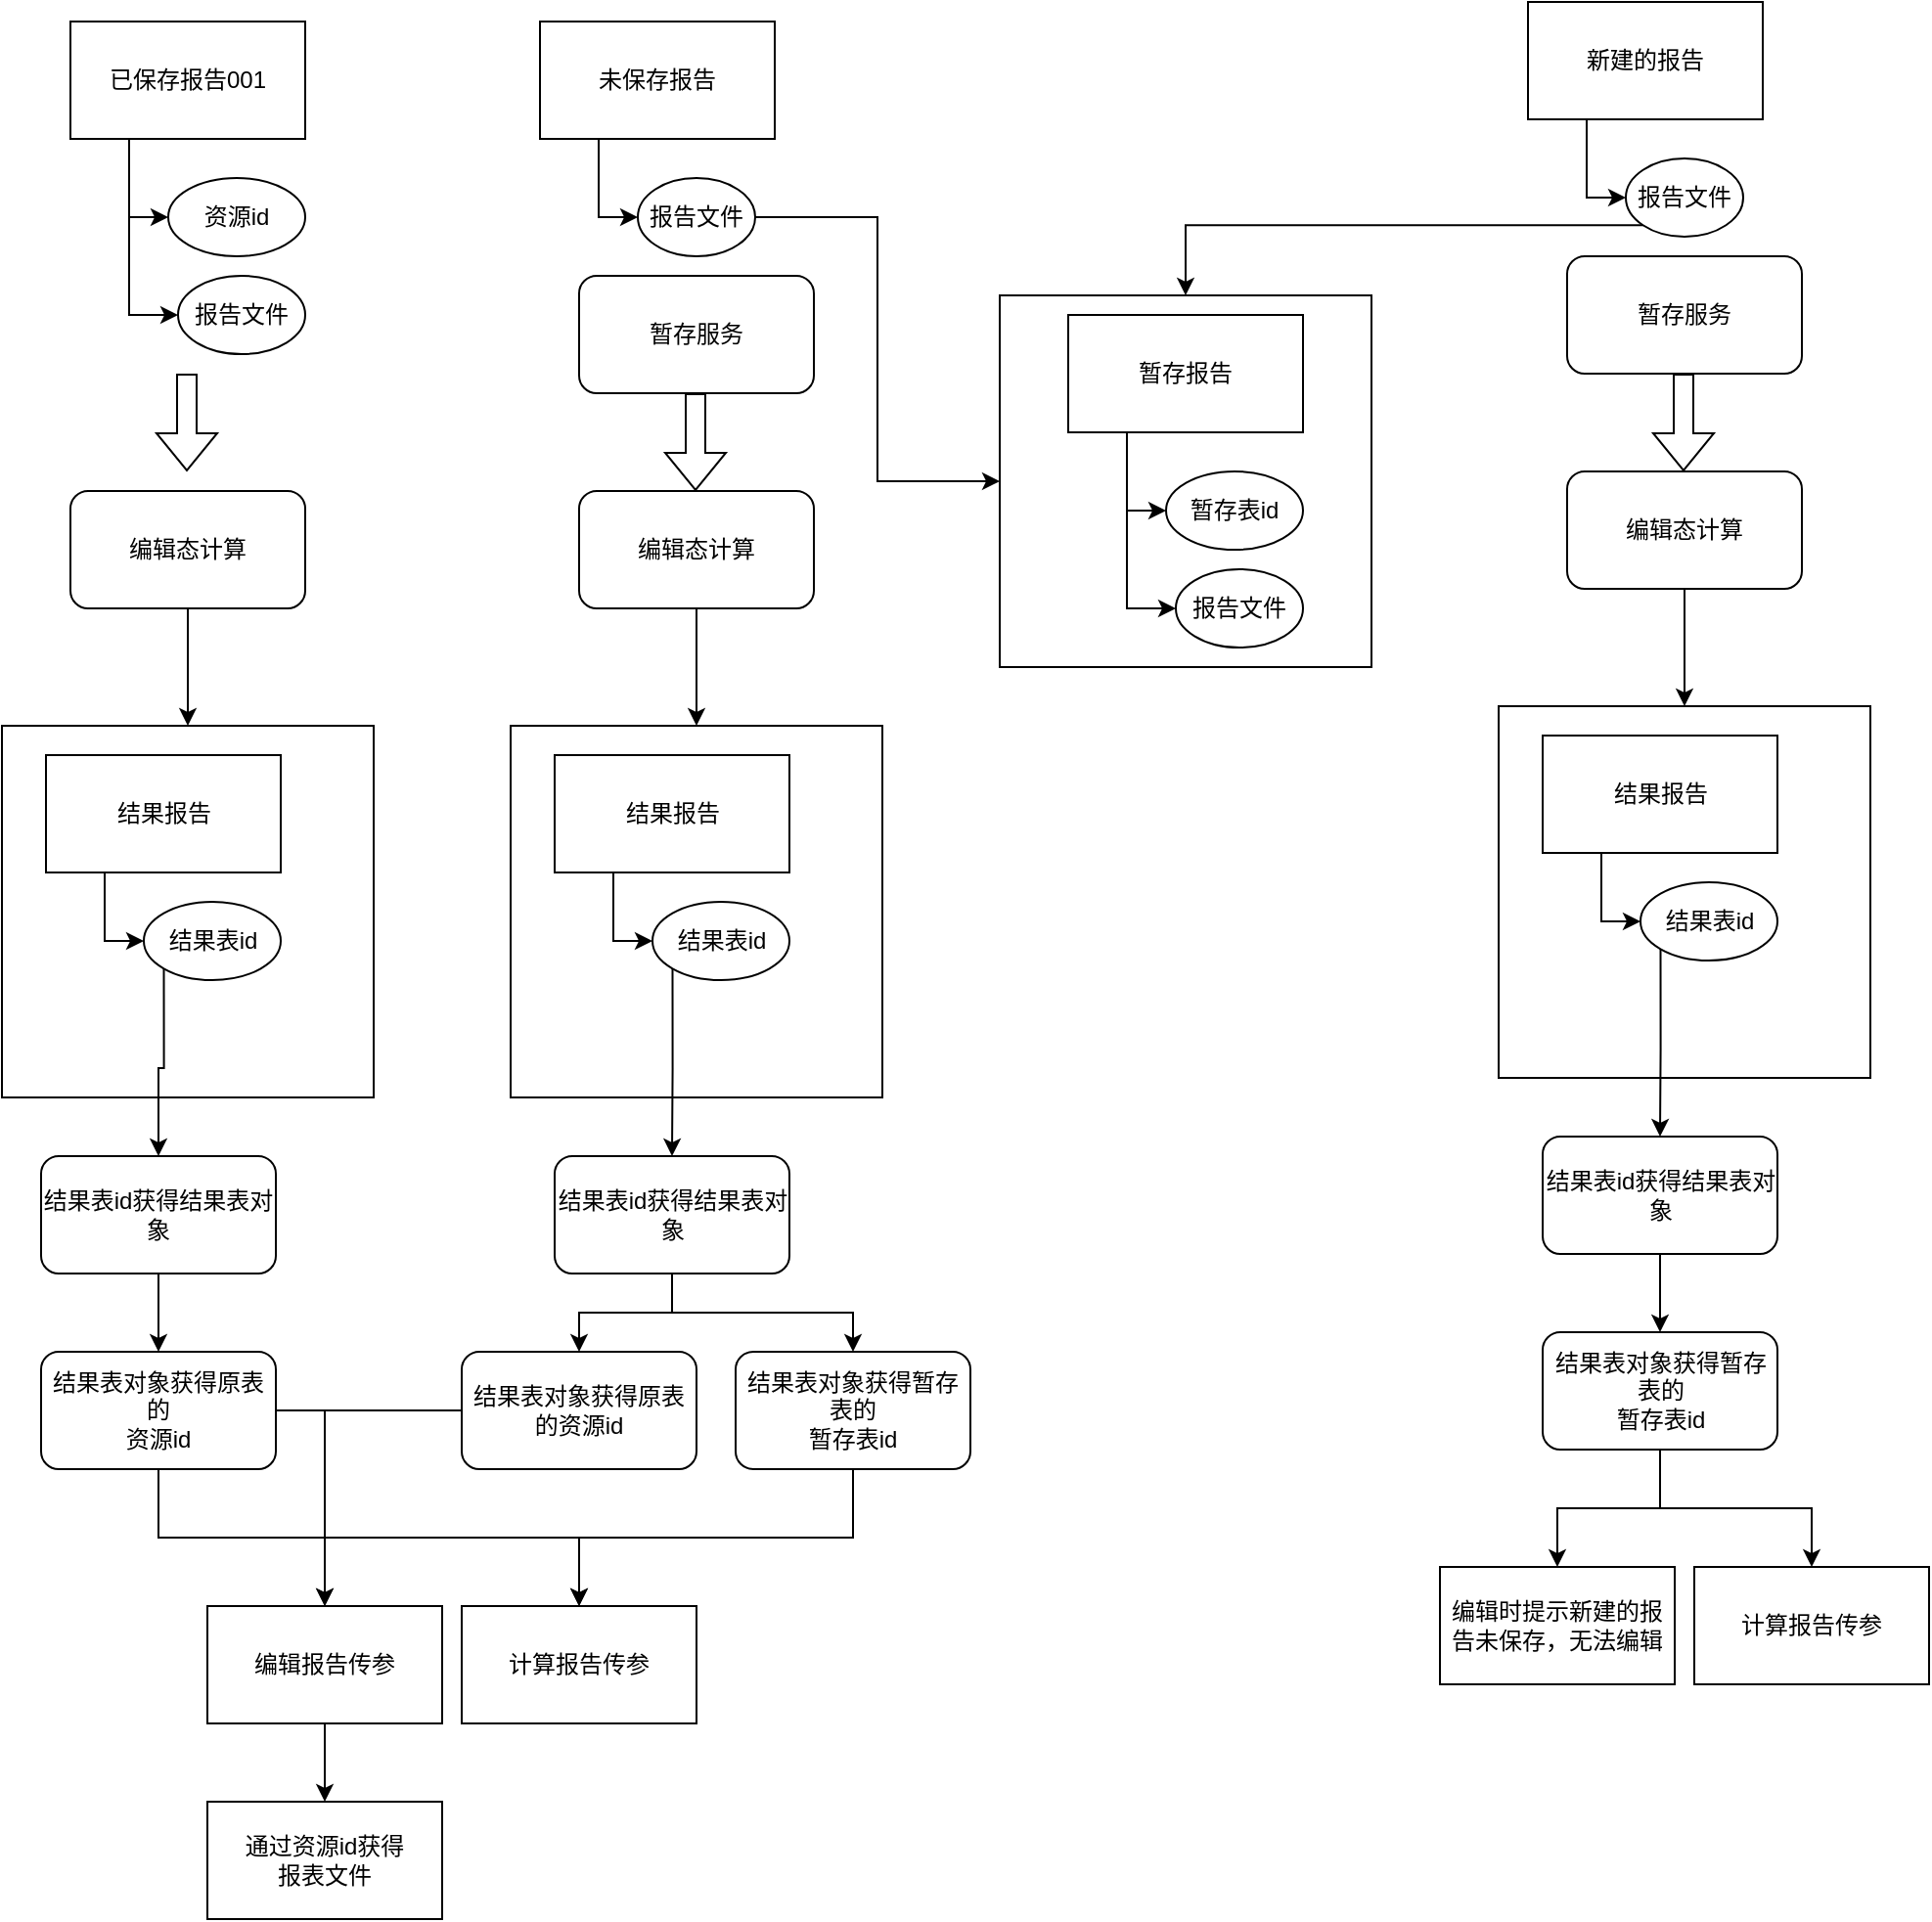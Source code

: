 <mxfile version="16.1.4" type="github">
  <diagram id="F0GN8qdKc0MtG5rQkF3G" name="第 1 页">
    <mxGraphModel dx="1673" dy="896" grid="1" gridSize="10" guides="1" tooltips="1" connect="1" arrows="1" fold="1" page="1" pageScale="1" pageWidth="3300" pageHeight="4681" math="0" shadow="0">
      <root>
        <mxCell id="0" />
        <mxCell id="1" parent="0" />
        <mxCell id="o10ZMcA5xNaD1vnkJLwF-6" style="edgeStyle=orthogonalEdgeStyle;rounded=0;orthogonalLoop=1;jettySize=auto;html=1;exitX=0.25;exitY=1;exitDx=0;exitDy=0;entryX=0;entryY=0.5;entryDx=0;entryDy=0;" edge="1" parent="1" source="o10ZMcA5xNaD1vnkJLwF-1" target="o10ZMcA5xNaD1vnkJLwF-5">
          <mxGeometry relative="1" as="geometry" />
        </mxCell>
        <mxCell id="o10ZMcA5xNaD1vnkJLwF-10" style="edgeStyle=orthogonalEdgeStyle;rounded=0;orthogonalLoop=1;jettySize=auto;html=1;exitX=0.25;exitY=1;exitDx=0;exitDy=0;entryX=0;entryY=0.5;entryDx=0;entryDy=0;" edge="1" parent="1" source="o10ZMcA5xNaD1vnkJLwF-1" target="o10ZMcA5xNaD1vnkJLwF-9">
          <mxGeometry relative="1" as="geometry" />
        </mxCell>
        <mxCell id="o10ZMcA5xNaD1vnkJLwF-1" value="已保存报告001" style="rounded=0;whiteSpace=wrap;html=1;" vertex="1" parent="1">
          <mxGeometry x="480" y="100" width="120" height="60" as="geometry" />
        </mxCell>
        <mxCell id="o10ZMcA5xNaD1vnkJLwF-8" style="edgeStyle=orthogonalEdgeStyle;rounded=0;orthogonalLoop=1;jettySize=auto;html=1;exitX=0.25;exitY=1;exitDx=0;exitDy=0;entryX=0;entryY=0.5;entryDx=0;entryDy=0;" edge="1" parent="1" source="o10ZMcA5xNaD1vnkJLwF-2" target="o10ZMcA5xNaD1vnkJLwF-7">
          <mxGeometry relative="1" as="geometry" />
        </mxCell>
        <mxCell id="o10ZMcA5xNaD1vnkJLwF-2" value="未保存报告" style="rounded=0;whiteSpace=wrap;html=1;" vertex="1" parent="1">
          <mxGeometry x="720" y="100" width="120" height="60" as="geometry" />
        </mxCell>
        <mxCell id="o10ZMcA5xNaD1vnkJLwF-5" value="资源id" style="ellipse;whiteSpace=wrap;html=1;" vertex="1" parent="1">
          <mxGeometry x="530" y="180" width="70" height="40" as="geometry" />
        </mxCell>
        <mxCell id="o10ZMcA5xNaD1vnkJLwF-7" value="报告文件" style="ellipse;whiteSpace=wrap;html=1;" vertex="1" parent="1">
          <mxGeometry x="770" y="180" width="60" height="40" as="geometry" />
        </mxCell>
        <mxCell id="o10ZMcA5xNaD1vnkJLwF-9" value="报告文件" style="ellipse;whiteSpace=wrap;html=1;" vertex="1" parent="1">
          <mxGeometry x="535" y="230" width="65" height="40" as="geometry" />
        </mxCell>
        <mxCell id="o10ZMcA5xNaD1vnkJLwF-12" value="" style="shape=flexArrow;endArrow=classic;html=1;rounded=0;" edge="1" parent="1">
          <mxGeometry width="50" height="50" relative="1" as="geometry">
            <mxPoint x="539.5" y="280" as="sourcePoint" />
            <mxPoint x="539.5" y="330" as="targetPoint" />
          </mxGeometry>
        </mxCell>
        <mxCell id="o10ZMcA5xNaD1vnkJLwF-21" style="edgeStyle=orthogonalEdgeStyle;rounded=0;orthogonalLoop=1;jettySize=auto;html=1;exitX=0.5;exitY=1;exitDx=0;exitDy=0;" edge="1" parent="1" source="o10ZMcA5xNaD1vnkJLwF-13" target="o10ZMcA5xNaD1vnkJLwF-14">
          <mxGeometry relative="1" as="geometry" />
        </mxCell>
        <mxCell id="o10ZMcA5xNaD1vnkJLwF-13" value="&lt;span&gt;编辑态计算&lt;/span&gt;" style="rounded=1;whiteSpace=wrap;html=1;" vertex="1" parent="1">
          <mxGeometry x="480" y="340" width="120" height="60" as="geometry" />
        </mxCell>
        <mxCell id="o10ZMcA5xNaD1vnkJLwF-14" value="" style="whiteSpace=wrap;html=1;aspect=fixed;" vertex="1" parent="1">
          <mxGeometry x="445" y="460" width="190" height="190" as="geometry" />
        </mxCell>
        <mxCell id="o10ZMcA5xNaD1vnkJLwF-16" style="edgeStyle=orthogonalEdgeStyle;rounded=0;orthogonalLoop=1;jettySize=auto;html=1;exitX=0.25;exitY=1;exitDx=0;exitDy=0;entryX=0;entryY=0.5;entryDx=0;entryDy=0;" edge="1" parent="1" source="o10ZMcA5xNaD1vnkJLwF-18" target="o10ZMcA5xNaD1vnkJLwF-19">
          <mxGeometry relative="1" as="geometry" />
        </mxCell>
        <mxCell id="o10ZMcA5xNaD1vnkJLwF-18" value="结果报告" style="rounded=0;whiteSpace=wrap;html=1;" vertex="1" parent="1">
          <mxGeometry x="467.5" y="475" width="120" height="60" as="geometry" />
        </mxCell>
        <mxCell id="o10ZMcA5xNaD1vnkJLwF-58" style="edgeStyle=orthogonalEdgeStyle;rounded=0;orthogonalLoop=1;jettySize=auto;html=1;exitX=0;exitY=1;exitDx=0;exitDy=0;" edge="1" parent="1" source="o10ZMcA5xNaD1vnkJLwF-19" target="o10ZMcA5xNaD1vnkJLwF-57">
          <mxGeometry relative="1" as="geometry" />
        </mxCell>
        <mxCell id="o10ZMcA5xNaD1vnkJLwF-19" value="结果表id" style="ellipse;whiteSpace=wrap;html=1;" vertex="1" parent="1">
          <mxGeometry x="517.5" y="550" width="70" height="40" as="geometry" />
        </mxCell>
        <mxCell id="o10ZMcA5xNaD1vnkJLwF-32" value="" style="shape=flexArrow;endArrow=classic;html=1;rounded=0;" edge="1" parent="1">
          <mxGeometry width="50" height="50" relative="1" as="geometry">
            <mxPoint x="799.5" y="290" as="sourcePoint" />
            <mxPoint x="799.5" y="340" as="targetPoint" />
          </mxGeometry>
        </mxCell>
        <mxCell id="o10ZMcA5xNaD1vnkJLwF-33" style="edgeStyle=orthogonalEdgeStyle;rounded=0;orthogonalLoop=1;jettySize=auto;html=1;exitX=0.5;exitY=1;exitDx=0;exitDy=0;" edge="1" parent="1" source="o10ZMcA5xNaD1vnkJLwF-34" target="o10ZMcA5xNaD1vnkJLwF-35">
          <mxGeometry relative="1" as="geometry" />
        </mxCell>
        <mxCell id="o10ZMcA5xNaD1vnkJLwF-34" value="&lt;span&gt;编辑态计算&lt;/span&gt;" style="rounded=1;whiteSpace=wrap;html=1;" vertex="1" parent="1">
          <mxGeometry x="740" y="340" width="120" height="60" as="geometry" />
        </mxCell>
        <mxCell id="o10ZMcA5xNaD1vnkJLwF-35" value="" style="whiteSpace=wrap;html=1;aspect=fixed;" vertex="1" parent="1">
          <mxGeometry x="705" y="460" width="190" height="190" as="geometry" />
        </mxCell>
        <mxCell id="o10ZMcA5xNaD1vnkJLwF-36" style="edgeStyle=orthogonalEdgeStyle;rounded=0;orthogonalLoop=1;jettySize=auto;html=1;exitX=0.25;exitY=1;exitDx=0;exitDy=0;entryX=0;entryY=0.5;entryDx=0;entryDy=0;" edge="1" parent="1" source="o10ZMcA5xNaD1vnkJLwF-38" target="o10ZMcA5xNaD1vnkJLwF-39">
          <mxGeometry relative="1" as="geometry" />
        </mxCell>
        <mxCell id="o10ZMcA5xNaD1vnkJLwF-38" value="结果报告" style="rounded=0;whiteSpace=wrap;html=1;" vertex="1" parent="1">
          <mxGeometry x="727.5" y="475" width="120" height="60" as="geometry" />
        </mxCell>
        <mxCell id="o10ZMcA5xNaD1vnkJLwF-69" style="edgeStyle=orthogonalEdgeStyle;rounded=0;orthogonalLoop=1;jettySize=auto;html=1;exitX=0;exitY=1;exitDx=0;exitDy=0;entryX=0.5;entryY=0;entryDx=0;entryDy=0;" edge="1" parent="1" source="o10ZMcA5xNaD1vnkJLwF-39" target="o10ZMcA5xNaD1vnkJLwF-70">
          <mxGeometry relative="1" as="geometry">
            <mxPoint x="788.176" y="690" as="targetPoint" />
          </mxGeometry>
        </mxCell>
        <mxCell id="o10ZMcA5xNaD1vnkJLwF-39" value="结果表id" style="ellipse;whiteSpace=wrap;html=1;" vertex="1" parent="1">
          <mxGeometry x="777.5" y="550" width="70" height="40" as="geometry" />
        </mxCell>
        <mxCell id="o10ZMcA5xNaD1vnkJLwF-41" value="" style="rounded=0;whiteSpace=wrap;html=1;" vertex="1" parent="1">
          <mxGeometry x="955" y="240" width="190" height="190" as="geometry" />
        </mxCell>
        <mxCell id="o10ZMcA5xNaD1vnkJLwF-43" style="edgeStyle=orthogonalEdgeStyle;rounded=0;orthogonalLoop=1;jettySize=auto;html=1;entryX=0;entryY=0.5;entryDx=0;entryDy=0;" edge="1" parent="1" source="o10ZMcA5xNaD1vnkJLwF-7" target="o10ZMcA5xNaD1vnkJLwF-41">
          <mxGeometry relative="1" as="geometry" />
        </mxCell>
        <mxCell id="o10ZMcA5xNaD1vnkJLwF-42" value="暂存服务" style="rounded=1;whiteSpace=wrap;html=1;" vertex="1" parent="1">
          <mxGeometry x="740" y="230" width="120" height="60" as="geometry" />
        </mxCell>
        <mxCell id="o10ZMcA5xNaD1vnkJLwF-45" style="edgeStyle=orthogonalEdgeStyle;rounded=0;orthogonalLoop=1;jettySize=auto;html=1;exitX=0.25;exitY=1;exitDx=0;exitDy=0;entryX=0;entryY=0.5;entryDx=0;entryDy=0;" edge="1" parent="1" source="o10ZMcA5xNaD1vnkJLwF-47" target="o10ZMcA5xNaD1vnkJLwF-48">
          <mxGeometry relative="1" as="geometry" />
        </mxCell>
        <mxCell id="o10ZMcA5xNaD1vnkJLwF-46" style="edgeStyle=orthogonalEdgeStyle;rounded=0;orthogonalLoop=1;jettySize=auto;html=1;exitX=0.25;exitY=1;exitDx=0;exitDy=0;entryX=0;entryY=0.5;entryDx=0;entryDy=0;" edge="1" parent="1" source="o10ZMcA5xNaD1vnkJLwF-47" target="o10ZMcA5xNaD1vnkJLwF-49">
          <mxGeometry relative="1" as="geometry" />
        </mxCell>
        <mxCell id="o10ZMcA5xNaD1vnkJLwF-47" value="暂存报告" style="rounded=0;whiteSpace=wrap;html=1;" vertex="1" parent="1">
          <mxGeometry x="990" y="250" width="120" height="60" as="geometry" />
        </mxCell>
        <mxCell id="o10ZMcA5xNaD1vnkJLwF-48" value="暂存表id" style="ellipse;whiteSpace=wrap;html=1;" vertex="1" parent="1">
          <mxGeometry x="1040" y="330" width="70" height="40" as="geometry" />
        </mxCell>
        <mxCell id="o10ZMcA5xNaD1vnkJLwF-49" value="报告文件" style="ellipse;whiteSpace=wrap;html=1;" vertex="1" parent="1">
          <mxGeometry x="1045" y="380" width="65" height="40" as="geometry" />
        </mxCell>
        <mxCell id="o10ZMcA5xNaD1vnkJLwF-75" style="edgeStyle=orthogonalEdgeStyle;rounded=0;orthogonalLoop=1;jettySize=auto;html=1;exitX=0.5;exitY=1;exitDx=0;exitDy=0;entryX=0.5;entryY=0;entryDx=0;entryDy=0;" edge="1" parent="1" source="o10ZMcA5xNaD1vnkJLwF-51" target="o10ZMcA5xNaD1vnkJLwF-74">
          <mxGeometry relative="1" as="geometry" />
        </mxCell>
        <mxCell id="o10ZMcA5xNaD1vnkJLwF-51" value="编辑报告传参" style="rounded=0;whiteSpace=wrap;html=1;" vertex="1" parent="1">
          <mxGeometry x="550" y="910" width="120" height="60" as="geometry" />
        </mxCell>
        <mxCell id="o10ZMcA5xNaD1vnkJLwF-52" value="计算报告传参" style="rounded=0;whiteSpace=wrap;html=1;" vertex="1" parent="1">
          <mxGeometry x="680" y="910" width="120" height="60" as="geometry" />
        </mxCell>
        <mxCell id="o10ZMcA5xNaD1vnkJLwF-66" style="edgeStyle=orthogonalEdgeStyle;rounded=0;orthogonalLoop=1;jettySize=auto;html=1;exitX=0.5;exitY=1;exitDx=0;exitDy=0;entryX=0.5;entryY=0;entryDx=0;entryDy=0;" edge="1" parent="1" source="o10ZMcA5xNaD1vnkJLwF-57" target="o10ZMcA5xNaD1vnkJLwF-65">
          <mxGeometry relative="1" as="geometry" />
        </mxCell>
        <mxCell id="o10ZMcA5xNaD1vnkJLwF-57" value="结果表id获得结果表对象" style="rounded=1;whiteSpace=wrap;html=1;" vertex="1" parent="1">
          <mxGeometry x="465" y="680" width="120" height="60" as="geometry" />
        </mxCell>
        <mxCell id="o10ZMcA5xNaD1vnkJLwF-77" style="edgeStyle=orthogonalEdgeStyle;rounded=0;orthogonalLoop=1;jettySize=auto;html=1;exitX=0.5;exitY=1;exitDx=0;exitDy=0;" edge="1" parent="1" source="o10ZMcA5xNaD1vnkJLwF-65" target="o10ZMcA5xNaD1vnkJLwF-52">
          <mxGeometry relative="1" as="geometry" />
        </mxCell>
        <mxCell id="o10ZMcA5xNaD1vnkJLwF-80" style="edgeStyle=orthogonalEdgeStyle;rounded=0;orthogonalLoop=1;jettySize=auto;html=1;exitX=1;exitY=0.5;exitDx=0;exitDy=0;entryX=0.5;entryY=0;entryDx=0;entryDy=0;" edge="1" parent="1" source="o10ZMcA5xNaD1vnkJLwF-65" target="o10ZMcA5xNaD1vnkJLwF-51">
          <mxGeometry relative="1" as="geometry" />
        </mxCell>
        <mxCell id="o10ZMcA5xNaD1vnkJLwF-65" value="结果表对象获得原表的&lt;br&gt;资源id" style="rounded=1;whiteSpace=wrap;html=1;" vertex="1" parent="1">
          <mxGeometry x="465" y="780" width="120" height="60" as="geometry" />
        </mxCell>
        <mxCell id="o10ZMcA5xNaD1vnkJLwF-72" style="edgeStyle=orthogonalEdgeStyle;rounded=0;orthogonalLoop=1;jettySize=auto;html=1;exitX=0.5;exitY=1;exitDx=0;exitDy=0;" edge="1" parent="1" source="o10ZMcA5xNaD1vnkJLwF-70" target="o10ZMcA5xNaD1vnkJLwF-71">
          <mxGeometry relative="1" as="geometry" />
        </mxCell>
        <mxCell id="o10ZMcA5xNaD1vnkJLwF-109" style="edgeStyle=orthogonalEdgeStyle;rounded=0;orthogonalLoop=1;jettySize=auto;html=1;exitX=0.5;exitY=1;exitDx=0;exitDy=0;entryX=0.5;entryY=0;entryDx=0;entryDy=0;" edge="1" parent="1" source="o10ZMcA5xNaD1vnkJLwF-70" target="o10ZMcA5xNaD1vnkJLwF-108">
          <mxGeometry relative="1" as="geometry" />
        </mxCell>
        <mxCell id="o10ZMcA5xNaD1vnkJLwF-70" value="结果表id获得结果表对象" style="rounded=1;whiteSpace=wrap;html=1;" vertex="1" parent="1">
          <mxGeometry x="727.5" y="680" width="120" height="60" as="geometry" />
        </mxCell>
        <mxCell id="o10ZMcA5xNaD1vnkJLwF-79" style="edgeStyle=orthogonalEdgeStyle;rounded=0;orthogonalLoop=1;jettySize=auto;html=1;exitX=0.5;exitY=1;exitDx=0;exitDy=0;" edge="1" parent="1" source="o10ZMcA5xNaD1vnkJLwF-71" target="o10ZMcA5xNaD1vnkJLwF-52">
          <mxGeometry relative="1" as="geometry" />
        </mxCell>
        <mxCell id="o10ZMcA5xNaD1vnkJLwF-71" value="结果表对象获得暂存表的&lt;br&gt;暂存表id" style="rounded=1;whiteSpace=wrap;html=1;" vertex="1" parent="1">
          <mxGeometry x="820" y="780" width="120" height="60" as="geometry" />
        </mxCell>
        <mxCell id="o10ZMcA5xNaD1vnkJLwF-74" value="通过资源id获得&lt;br&gt;报表文件" style="rounded=0;whiteSpace=wrap;html=1;" vertex="1" parent="1">
          <mxGeometry x="550" y="1010" width="120" height="60" as="geometry" />
        </mxCell>
        <mxCell id="o10ZMcA5xNaD1vnkJLwF-81" style="edgeStyle=orthogonalEdgeStyle;rounded=0;orthogonalLoop=1;jettySize=auto;html=1;exitX=0.25;exitY=1;exitDx=0;exitDy=0;entryX=0;entryY=0.5;entryDx=0;entryDy=0;" edge="1" parent="1" source="o10ZMcA5xNaD1vnkJLwF-82" target="o10ZMcA5xNaD1vnkJLwF-83">
          <mxGeometry relative="1" as="geometry" />
        </mxCell>
        <mxCell id="o10ZMcA5xNaD1vnkJLwF-82" value="新建的报告" style="rounded=0;whiteSpace=wrap;html=1;" vertex="1" parent="1">
          <mxGeometry x="1225" y="90" width="120" height="60" as="geometry" />
        </mxCell>
        <mxCell id="o10ZMcA5xNaD1vnkJLwF-103" style="edgeStyle=orthogonalEdgeStyle;rounded=0;orthogonalLoop=1;jettySize=auto;html=1;exitX=0;exitY=1;exitDx=0;exitDy=0;" edge="1" parent="1" source="o10ZMcA5xNaD1vnkJLwF-83" target="o10ZMcA5xNaD1vnkJLwF-41">
          <mxGeometry relative="1" as="geometry" />
        </mxCell>
        <mxCell id="o10ZMcA5xNaD1vnkJLwF-83" value="报告文件" style="ellipse;whiteSpace=wrap;html=1;" vertex="1" parent="1">
          <mxGeometry x="1275" y="170" width="60" height="40" as="geometry" />
        </mxCell>
        <mxCell id="o10ZMcA5xNaD1vnkJLwF-84" value="" style="shape=flexArrow;endArrow=classic;html=1;rounded=0;" edge="1" parent="1">
          <mxGeometry width="50" height="50" relative="1" as="geometry">
            <mxPoint x="1304.5" y="280" as="sourcePoint" />
            <mxPoint x="1304.5" y="330" as="targetPoint" />
          </mxGeometry>
        </mxCell>
        <mxCell id="o10ZMcA5xNaD1vnkJLwF-85" style="edgeStyle=orthogonalEdgeStyle;rounded=0;orthogonalLoop=1;jettySize=auto;html=1;exitX=0.5;exitY=1;exitDx=0;exitDy=0;" edge="1" parent="1" source="o10ZMcA5xNaD1vnkJLwF-86" target="o10ZMcA5xNaD1vnkJLwF-87">
          <mxGeometry relative="1" as="geometry" />
        </mxCell>
        <mxCell id="o10ZMcA5xNaD1vnkJLwF-86" value="&lt;span&gt;编辑态计算&lt;/span&gt;" style="rounded=1;whiteSpace=wrap;html=1;" vertex="1" parent="1">
          <mxGeometry x="1245" y="330" width="120" height="60" as="geometry" />
        </mxCell>
        <mxCell id="o10ZMcA5xNaD1vnkJLwF-87" value="" style="whiteSpace=wrap;html=1;aspect=fixed;" vertex="1" parent="1">
          <mxGeometry x="1210" y="450" width="190" height="190" as="geometry" />
        </mxCell>
        <mxCell id="o10ZMcA5xNaD1vnkJLwF-88" style="edgeStyle=orthogonalEdgeStyle;rounded=0;orthogonalLoop=1;jettySize=auto;html=1;exitX=0.25;exitY=1;exitDx=0;exitDy=0;entryX=0;entryY=0.5;entryDx=0;entryDy=0;" edge="1" parent="1" source="o10ZMcA5xNaD1vnkJLwF-89" target="o10ZMcA5xNaD1vnkJLwF-91">
          <mxGeometry relative="1" as="geometry" />
        </mxCell>
        <mxCell id="o10ZMcA5xNaD1vnkJLwF-89" value="结果报告" style="rounded=0;whiteSpace=wrap;html=1;" vertex="1" parent="1">
          <mxGeometry x="1232.5" y="465" width="120" height="60" as="geometry" />
        </mxCell>
        <mxCell id="o10ZMcA5xNaD1vnkJLwF-90" style="edgeStyle=orthogonalEdgeStyle;rounded=0;orthogonalLoop=1;jettySize=auto;html=1;exitX=0;exitY=1;exitDx=0;exitDy=0;entryX=0.5;entryY=0;entryDx=0;entryDy=0;" edge="1" parent="1" source="o10ZMcA5xNaD1vnkJLwF-91" target="o10ZMcA5xNaD1vnkJLwF-101">
          <mxGeometry relative="1" as="geometry">
            <mxPoint x="1293.176" y="680" as="targetPoint" />
          </mxGeometry>
        </mxCell>
        <mxCell id="o10ZMcA5xNaD1vnkJLwF-91" value="结果表id" style="ellipse;whiteSpace=wrap;html=1;" vertex="1" parent="1">
          <mxGeometry x="1282.5" y="540" width="70" height="40" as="geometry" />
        </mxCell>
        <mxCell id="o10ZMcA5xNaD1vnkJLwF-94" value="暂存服务" style="rounded=1;whiteSpace=wrap;html=1;" vertex="1" parent="1">
          <mxGeometry x="1245" y="220" width="120" height="60" as="geometry" />
        </mxCell>
        <mxCell id="o10ZMcA5xNaD1vnkJLwF-100" style="edgeStyle=orthogonalEdgeStyle;rounded=0;orthogonalLoop=1;jettySize=auto;html=1;exitX=0.5;exitY=1;exitDx=0;exitDy=0;" edge="1" parent="1" source="o10ZMcA5xNaD1vnkJLwF-101" target="o10ZMcA5xNaD1vnkJLwF-102">
          <mxGeometry relative="1" as="geometry" />
        </mxCell>
        <mxCell id="o10ZMcA5xNaD1vnkJLwF-101" value="结果表id获得结果表对象" style="rounded=1;whiteSpace=wrap;html=1;" vertex="1" parent="1">
          <mxGeometry x="1232.5" y="670" width="120" height="60" as="geometry" />
        </mxCell>
        <mxCell id="o10ZMcA5xNaD1vnkJLwF-106" style="edgeStyle=orthogonalEdgeStyle;rounded=0;orthogonalLoop=1;jettySize=auto;html=1;exitX=0.5;exitY=1;exitDx=0;exitDy=0;" edge="1" parent="1" source="o10ZMcA5xNaD1vnkJLwF-102" target="o10ZMcA5xNaD1vnkJLwF-104">
          <mxGeometry relative="1" as="geometry" />
        </mxCell>
        <mxCell id="o10ZMcA5xNaD1vnkJLwF-107" style="edgeStyle=orthogonalEdgeStyle;rounded=0;orthogonalLoop=1;jettySize=auto;html=1;exitX=0.5;exitY=1;exitDx=0;exitDy=0;" edge="1" parent="1" source="o10ZMcA5xNaD1vnkJLwF-102" target="o10ZMcA5xNaD1vnkJLwF-105">
          <mxGeometry relative="1" as="geometry" />
        </mxCell>
        <mxCell id="o10ZMcA5xNaD1vnkJLwF-102" value="结果表对象获得暂存表的&lt;br&gt;暂存表id" style="rounded=1;whiteSpace=wrap;html=1;" vertex="1" parent="1">
          <mxGeometry x="1232.5" y="770" width="120" height="60" as="geometry" />
        </mxCell>
        <mxCell id="o10ZMcA5xNaD1vnkJLwF-104" value="编辑时提示新建的报告未保存，无法编辑" style="rounded=0;whiteSpace=wrap;html=1;" vertex="1" parent="1">
          <mxGeometry x="1180" y="890" width="120" height="60" as="geometry" />
        </mxCell>
        <mxCell id="o10ZMcA5xNaD1vnkJLwF-105" value="计算报告传参" style="rounded=0;whiteSpace=wrap;html=1;" vertex="1" parent="1">
          <mxGeometry x="1310" y="890" width="120" height="60" as="geometry" />
        </mxCell>
        <mxCell id="o10ZMcA5xNaD1vnkJLwF-110" style="edgeStyle=orthogonalEdgeStyle;rounded=0;orthogonalLoop=1;jettySize=auto;html=1;exitX=0;exitY=0.5;exitDx=0;exitDy=0;" edge="1" parent="1" source="o10ZMcA5xNaD1vnkJLwF-108" target="o10ZMcA5xNaD1vnkJLwF-51">
          <mxGeometry relative="1" as="geometry" />
        </mxCell>
        <mxCell id="o10ZMcA5xNaD1vnkJLwF-108" value="结果表对象获得原表的资源id" style="rounded=1;whiteSpace=wrap;html=1;" vertex="1" parent="1">
          <mxGeometry x="680" y="780" width="120" height="60" as="geometry" />
        </mxCell>
      </root>
    </mxGraphModel>
  </diagram>
</mxfile>
